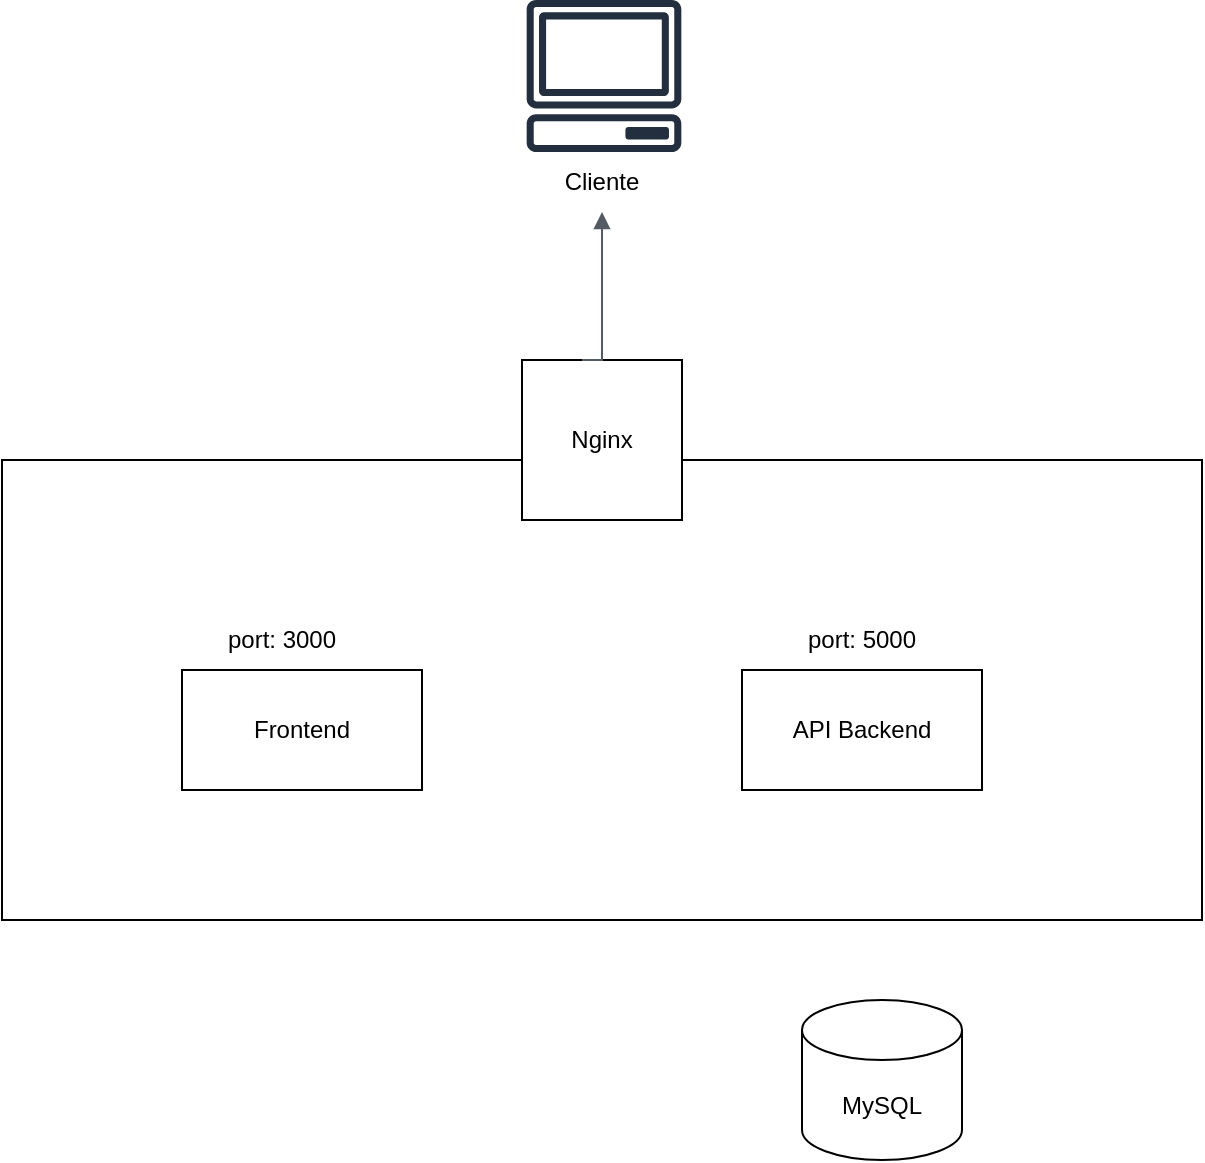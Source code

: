 <mxfile version="15.4.3" type="github">
  <diagram id="lKAmAQcxHDuL5bPu95Ws" name="Page-1">
    <mxGraphModel dx="1384" dy="1915" grid="1" gridSize="10" guides="1" tooltips="1" connect="1" arrows="1" fold="1" page="1" pageScale="1" pageWidth="827" pageHeight="1169" math="0" shadow="0">
      <root>
        <mxCell id="0" />
        <mxCell id="1" parent="0" />
        <mxCell id="wu5PpA33srSAi_ZHmF2i-9" value="" style="rounded=0;whiteSpace=wrap;html=1;" vertex="1" parent="1">
          <mxGeometry x="90" y="220" width="600" height="230" as="geometry" />
        </mxCell>
        <mxCell id="wu5PpA33srSAi_ZHmF2i-6" value="MySQL" style="shape=cylinder3;whiteSpace=wrap;html=1;boundedLbl=1;backgroundOutline=1;size=15;" vertex="1" parent="1">
          <mxGeometry x="490" y="490" width="80" height="80" as="geometry" />
        </mxCell>
        <mxCell id="wu5PpA33srSAi_ZHmF2i-8" value="API Backend" style="rounded=0;whiteSpace=wrap;html=1;" vertex="1" parent="1">
          <mxGeometry x="460" y="325" width="120" height="60" as="geometry" />
        </mxCell>
        <mxCell id="wu5PpA33srSAi_ZHmF2i-10" value="Frontend" style="rounded=0;whiteSpace=wrap;html=1;" vertex="1" parent="1">
          <mxGeometry x="180" y="325" width="120" height="60" as="geometry" />
        </mxCell>
        <mxCell id="wu5PpA33srSAi_ZHmF2i-13" value="port: 5000" style="text;html=1;strokeColor=none;fillColor=none;align=center;verticalAlign=middle;whiteSpace=wrap;rounded=0;" vertex="1" parent="1">
          <mxGeometry x="490" y="295" width="60" height="30" as="geometry" />
        </mxCell>
        <mxCell id="wu5PpA33srSAi_ZHmF2i-14" value="port: 3000" style="text;html=1;strokeColor=none;fillColor=none;align=center;verticalAlign=middle;whiteSpace=wrap;rounded=0;" vertex="1" parent="1">
          <mxGeometry x="200" y="295" width="60" height="30" as="geometry" />
        </mxCell>
        <mxCell id="wu5PpA33srSAi_ZHmF2i-18" value="" style="sketch=0;outlineConnect=0;fontColor=#232F3E;gradientColor=none;fillColor=#232F3E;strokeColor=none;dashed=0;verticalLabelPosition=bottom;verticalAlign=top;align=center;html=1;fontSize=12;fontStyle=0;aspect=fixed;pointerEvents=1;shape=mxgraph.aws4.client;" vertex="1" parent="1">
          <mxGeometry x="352" y="-10" width="78" height="76" as="geometry" />
        </mxCell>
        <mxCell id="wu5PpA33srSAi_ZHmF2i-19" value="Cliente" style="text;html=1;strokeColor=none;fillColor=none;align=center;verticalAlign=middle;whiteSpace=wrap;rounded=0;" vertex="1" parent="1">
          <mxGeometry x="360" y="66" width="60" height="30" as="geometry" />
        </mxCell>
        <mxCell id="wu5PpA33srSAi_ZHmF2i-21" value="" style="whiteSpace=wrap;html=1;aspect=fixed;" vertex="1" parent="1">
          <mxGeometry x="350" y="170" width="80" height="80" as="geometry" />
        </mxCell>
        <mxCell id="wu5PpA33srSAi_ZHmF2i-15" value="Nginx" style="text;html=1;strokeColor=none;fillColor=none;align=center;verticalAlign=middle;whiteSpace=wrap;rounded=0;" vertex="1" parent="1">
          <mxGeometry x="360" y="195" width="60" height="30" as="geometry" />
        </mxCell>
        <mxCell id="wu5PpA33srSAi_ZHmF2i-26" value="" style="edgeStyle=orthogonalEdgeStyle;html=1;endArrow=none;elbow=vertical;startArrow=block;startFill=1;strokeColor=#545B64;rounded=0;exitX=0.5;exitY=1;exitDx=0;exitDy=0;entryX=0.375;entryY=0;entryDx=0;entryDy=0;entryPerimeter=0;" edge="1" parent="1" source="wu5PpA33srSAi_ZHmF2i-19" target="wu5PpA33srSAi_ZHmF2i-21">
          <mxGeometry width="100" relative="1" as="geometry">
            <mxPoint x="380" y="140" as="sourcePoint" />
            <mxPoint x="480" y="140" as="targetPoint" />
            <Array as="points">
              <mxPoint x="390" y="170" />
            </Array>
          </mxGeometry>
        </mxCell>
      </root>
    </mxGraphModel>
  </diagram>
</mxfile>
